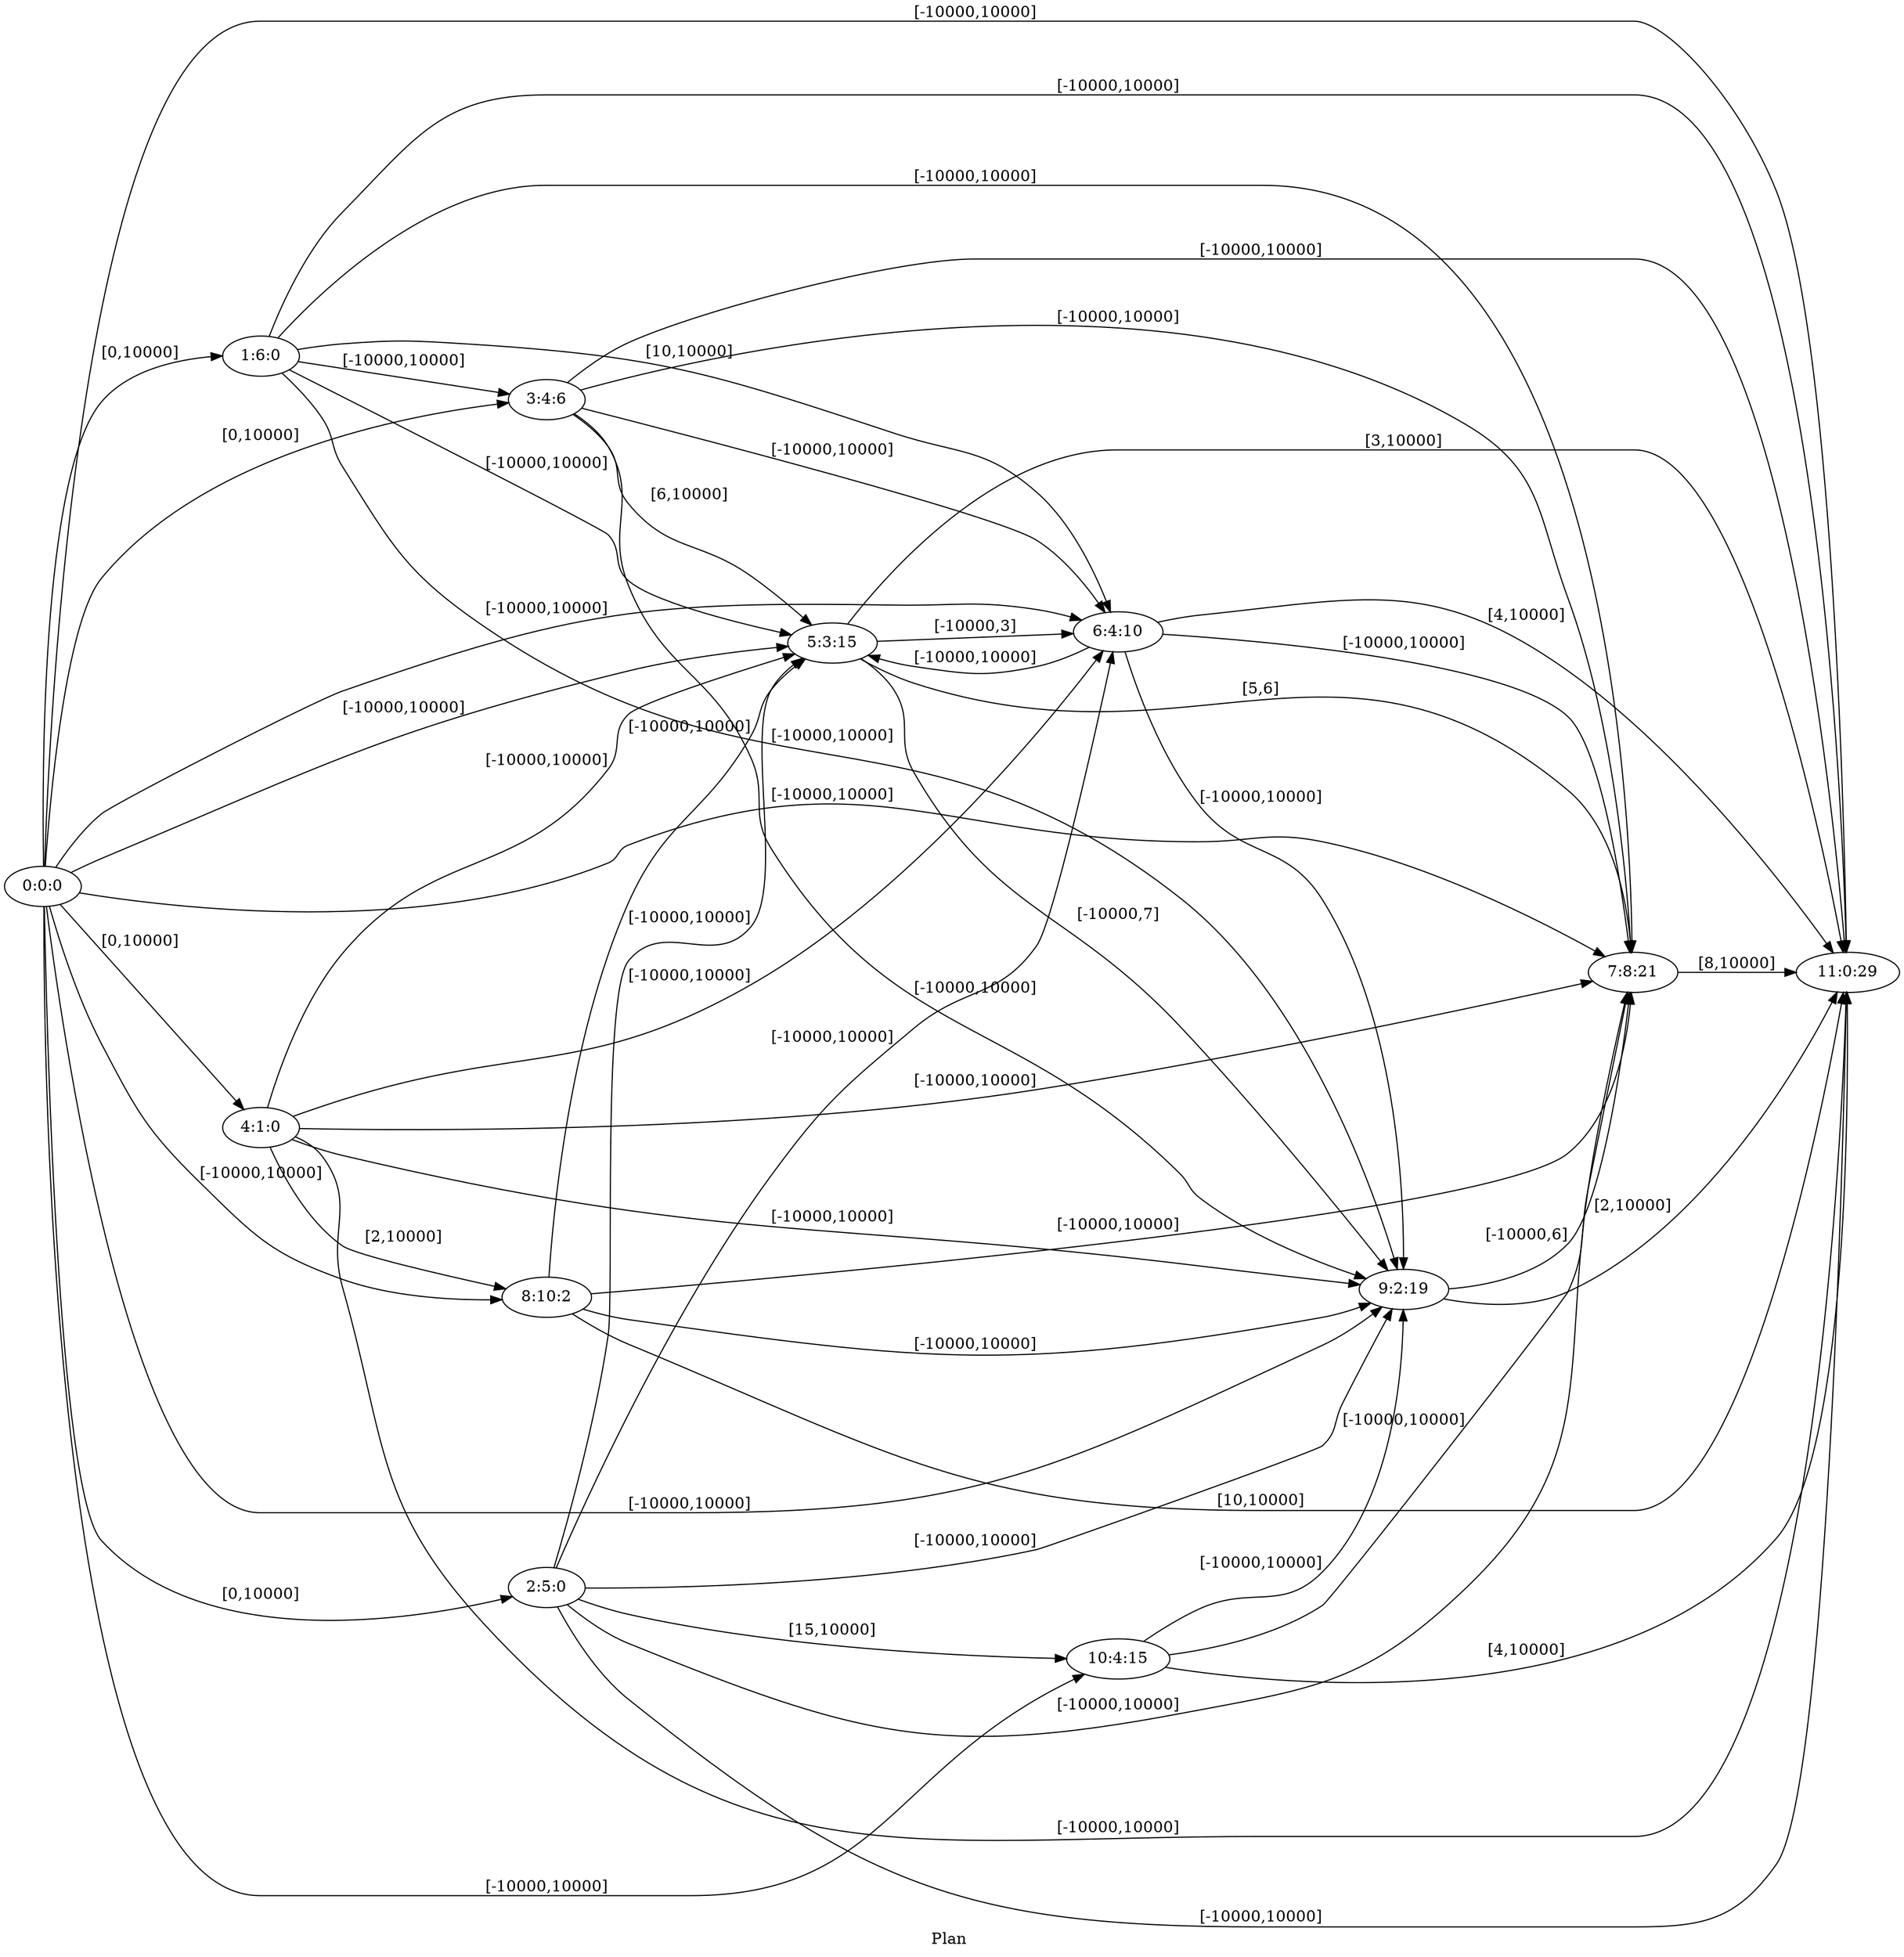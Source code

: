 digraph G {
 rankdir = LR;
 nodesep = .45; 
 size = 30;
label="Plan ";
 fldt = 0.896029;
"0:0:0"->"1:6:0"[ label = "[0,10000]"];
"0:0:0"->"2:5:0"[ label = "[0,10000]"];
"0:0:0"->"3:4:6"[ label = "[0,10000]"];
"0:0:0"->"4:1:0"[ label = "[0,10000]"];
"0:0:0"->"5:3:15"[ label = "[-10000,10000]"];
"0:0:0"->"6:4:10"[ label = "[-10000,10000]"];
"0:0:0"->"7:8:21"[ label = "[-10000,10000]"];
"0:0:0"->"8:10:2"[ label = "[-10000,10000]"];
"0:0:0"->"9:2:19"[ label = "[-10000,10000]"];
"0:0:0"->"10:4:15"[ label = "[-10000,10000]"];
"0:0:0"->"11:0:29"[ label = "[-10000,10000]"];
"1:6:0"->"3:4:6"[ label = "[-10000,10000]"];
"1:6:0"->"5:3:15"[ label = "[-10000,10000]"];
"1:6:0"->"6:4:10"[ label = "[10,10000]"];
"1:6:0"->"7:8:21"[ label = "[-10000,10000]"];
"1:6:0"->"9:2:19"[ label = "[-10000,10000]"];
"1:6:0"->"11:0:29"[ label = "[-10000,10000]"];
"2:5:0"->"5:3:15"[ label = "[-10000,10000]"];
"2:5:0"->"6:4:10"[ label = "[-10000,10000]"];
"2:5:0"->"7:8:21"[ label = "[-10000,10000]"];
"2:5:0"->"9:2:19"[ label = "[-10000,10000]"];
"2:5:0"->"10:4:15"[ label = "[15,10000]"];
"2:5:0"->"11:0:29"[ label = "[-10000,10000]"];
"3:4:6"->"5:3:15"[ label = "[6,10000]"];
"3:4:6"->"6:4:10"[ label = "[-10000,10000]"];
"3:4:6"->"7:8:21"[ label = "[-10000,10000]"];
"3:4:6"->"9:2:19"[ label = "[-10000,10000]"];
"3:4:6"->"11:0:29"[ label = "[-10000,10000]"];
"4:1:0"->"5:3:15"[ label = "[-10000,10000]"];
"4:1:0"->"6:4:10"[ label = "[-10000,10000]"];
"4:1:0"->"7:8:21"[ label = "[-10000,10000]"];
"4:1:0"->"8:10:2"[ label = "[2,10000]"];
"4:1:0"->"9:2:19"[ label = "[-10000,10000]"];
"4:1:0"->"11:0:29"[ label = "[-10000,10000]"];
"5:3:15"->"6:4:10"[ label = "[-10000,3]"];
"5:3:15"->"7:8:21"[ label = "[5,6]"];
"5:3:15"->"9:2:19"[ label = "[-10000,7]"];
"5:3:15"->"11:0:29"[ label = "[3,10000]"];
"6:4:10"->"5:3:15"[ label = "[-10000,10000]"];
"6:4:10"->"7:8:21"[ label = "[-10000,10000]"];
"6:4:10"->"9:2:19"[ label = "[-10000,10000]"];
"6:4:10"->"11:0:29"[ label = "[4,10000]"];
"7:8:21"->"11:0:29"[ label = "[8,10000]"];
"8:10:2"->"5:3:15"[ label = "[-10000,10000]"];
"8:10:2"->"7:8:21"[ label = "[-10000,10000]"];
"8:10:2"->"9:2:19"[ label = "[-10000,10000]"];
"8:10:2"->"11:0:29"[ label = "[10,10000]"];
"9:2:19"->"7:8:21"[ label = "[-10000,6]"];
"9:2:19"->"11:0:29"[ label = "[2,10000]"];
"10:4:15"->"7:8:21"[ label = "[-10000,10000]"];
"10:4:15"->"9:2:19"[ label = "[-10000,10000]"];
"10:4:15"->"11:0:29"[ label = "[4,10000]"];
}
